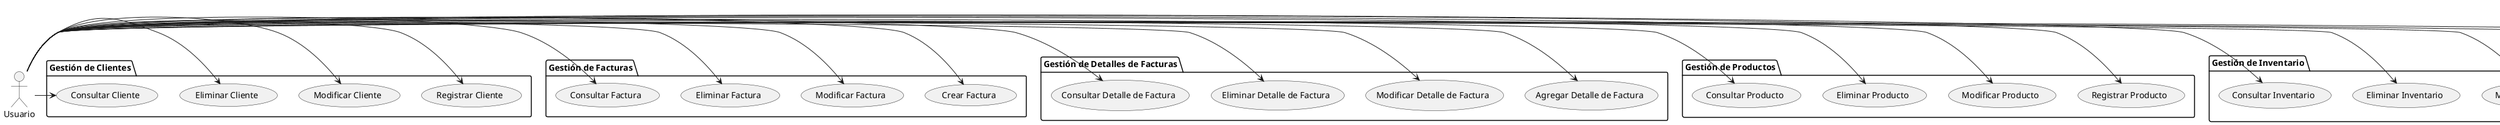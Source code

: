 @startuml
actor Usuario

package "Gestión de Clientes" {
  usecase UC_Cliente_Registrar as "Registrar Cliente"
  usecase UC_Cliente_Modificar as "Modificar Cliente"
  usecase UC_Cliente_Eliminar as "Eliminar Cliente"
  usecase UC_Cliente_Consultar as "Consultar Cliente"
}

package "Gestión de Facturas" {
  usecase UC_Factura_Crear as "Crear Factura"
  usecase UC_Factura_Modificar as "Modificar Factura"
  usecase UC_Factura_Eliminar as "Eliminar Factura"
  usecase UC_Factura_Consultar as "Consultar Factura"
}

package "Gestión de Detalles de Facturas" {
  usecase UC_Detalle_Agregar as "Agregar Detalle de Factura"
  usecase UC_Detalle_Modificar as "Modificar Detalle de Factura"
  usecase UC_Detalle_Eliminar as "Eliminar Detalle de Factura"
  usecase UC_Detalle_Consultar as "Consultar Detalle de Factura"
}

package "Gestión de Productos" {
  usecase UC_Producto_Registrar as "Registrar Producto"
  usecase UC_Producto_Modificar as "Modificar Producto"
  usecase UC_Producto_Eliminar as "Eliminar Producto"
  usecase UC_Producto_Consultar as "Consultar Producto"
}

package "Gestión de Inventario" {
  usecase UC_Inventario_RegistrarEntrada as "Registrar Entrada de Inventario"
  usecase UC_Inventario_RegistrarSalida as "Registrar Salida de Inventario"
  usecase UC_Inventario_Modificar as "Modificar Inventario"
  usecase UC_Inventario_Eliminar as "Eliminar Inventario"
  usecase UC_Inventario_Consultar as "Consultar Inventario"
}

Usuario -> UC_Cliente_Registrar
Usuario -> UC_Cliente_Modificar
Usuario -> UC_Cliente_Eliminar
Usuario -> UC_Cliente_Consultar

Usuario -> UC_Factura_Crear
Usuario -> UC_Factura_Modificar
Usuario -> UC_Factura_Eliminar
Usuario -> UC_Factura_Consultar

Usuario -> UC_Detalle_Agregar
Usuario -> UC_Detalle_Modificar
Usuario -> UC_Detalle_Eliminar
Usuario -> UC_Detalle_Consultar

Usuario -> UC_Producto_Registrar
Usuario -> UC_Producto_Modificar
Usuario -> UC_Producto_Eliminar
Usuario -> UC_Producto_Consultar

Usuario -> UC_Inventario_RegistrarEntrada
Usuario -> UC_Inventario_RegistrarSalida
Usuario -> UC_Inventario_Modificar
Usuario -> UC_Inventario_Eliminar
Usuario -> UC_Inventario_Consultar

@enduml 

